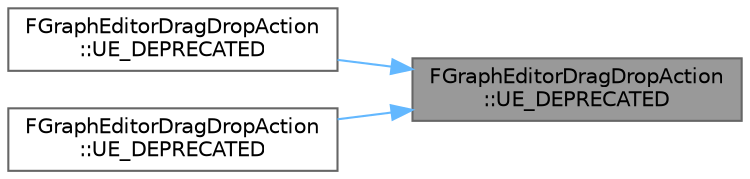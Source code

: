 digraph "FGraphEditorDragDropAction::UE_DEPRECATED"
{
 // INTERACTIVE_SVG=YES
 // LATEX_PDF_SIZE
  bgcolor="transparent";
  edge [fontname=Helvetica,fontsize=10,labelfontname=Helvetica,labelfontsize=10];
  node [fontname=Helvetica,fontsize=10,shape=box,height=0.2,width=0.4];
  rankdir="RL";
  Node1 [id="Node000001",label="FGraphEditorDragDropAction\l::UE_DEPRECATED",height=0.2,width=0.4,color="gray40", fillcolor="grey60", style="filled", fontcolor="black",tooltip=" "];
  Node1 -> Node2 [id="edge1_Node000001_Node000002",dir="back",color="steelblue1",style="solid",tooltip=" "];
  Node2 [id="Node000002",label="FGraphEditorDragDropAction\l::UE_DEPRECATED",height=0.2,width=0.4,color="grey40", fillcolor="white", style="filled",URL="$d6/d86/classFGraphEditorDragDropAction.html#a81aeeacfe8d655b565ca01685406bb71",tooltip=" "];
  Node1 -> Node3 [id="edge2_Node000001_Node000003",dir="back",color="steelblue1",style="solid",tooltip=" "];
  Node3 [id="Node000003",label="FGraphEditorDragDropAction\l::UE_DEPRECATED",height=0.2,width=0.4,color="grey40", fillcolor="white", style="filled",URL="$d6/d86/classFGraphEditorDragDropAction.html#af3ebd483ff81d223c19ade121b4993f3",tooltip=" "];
}
